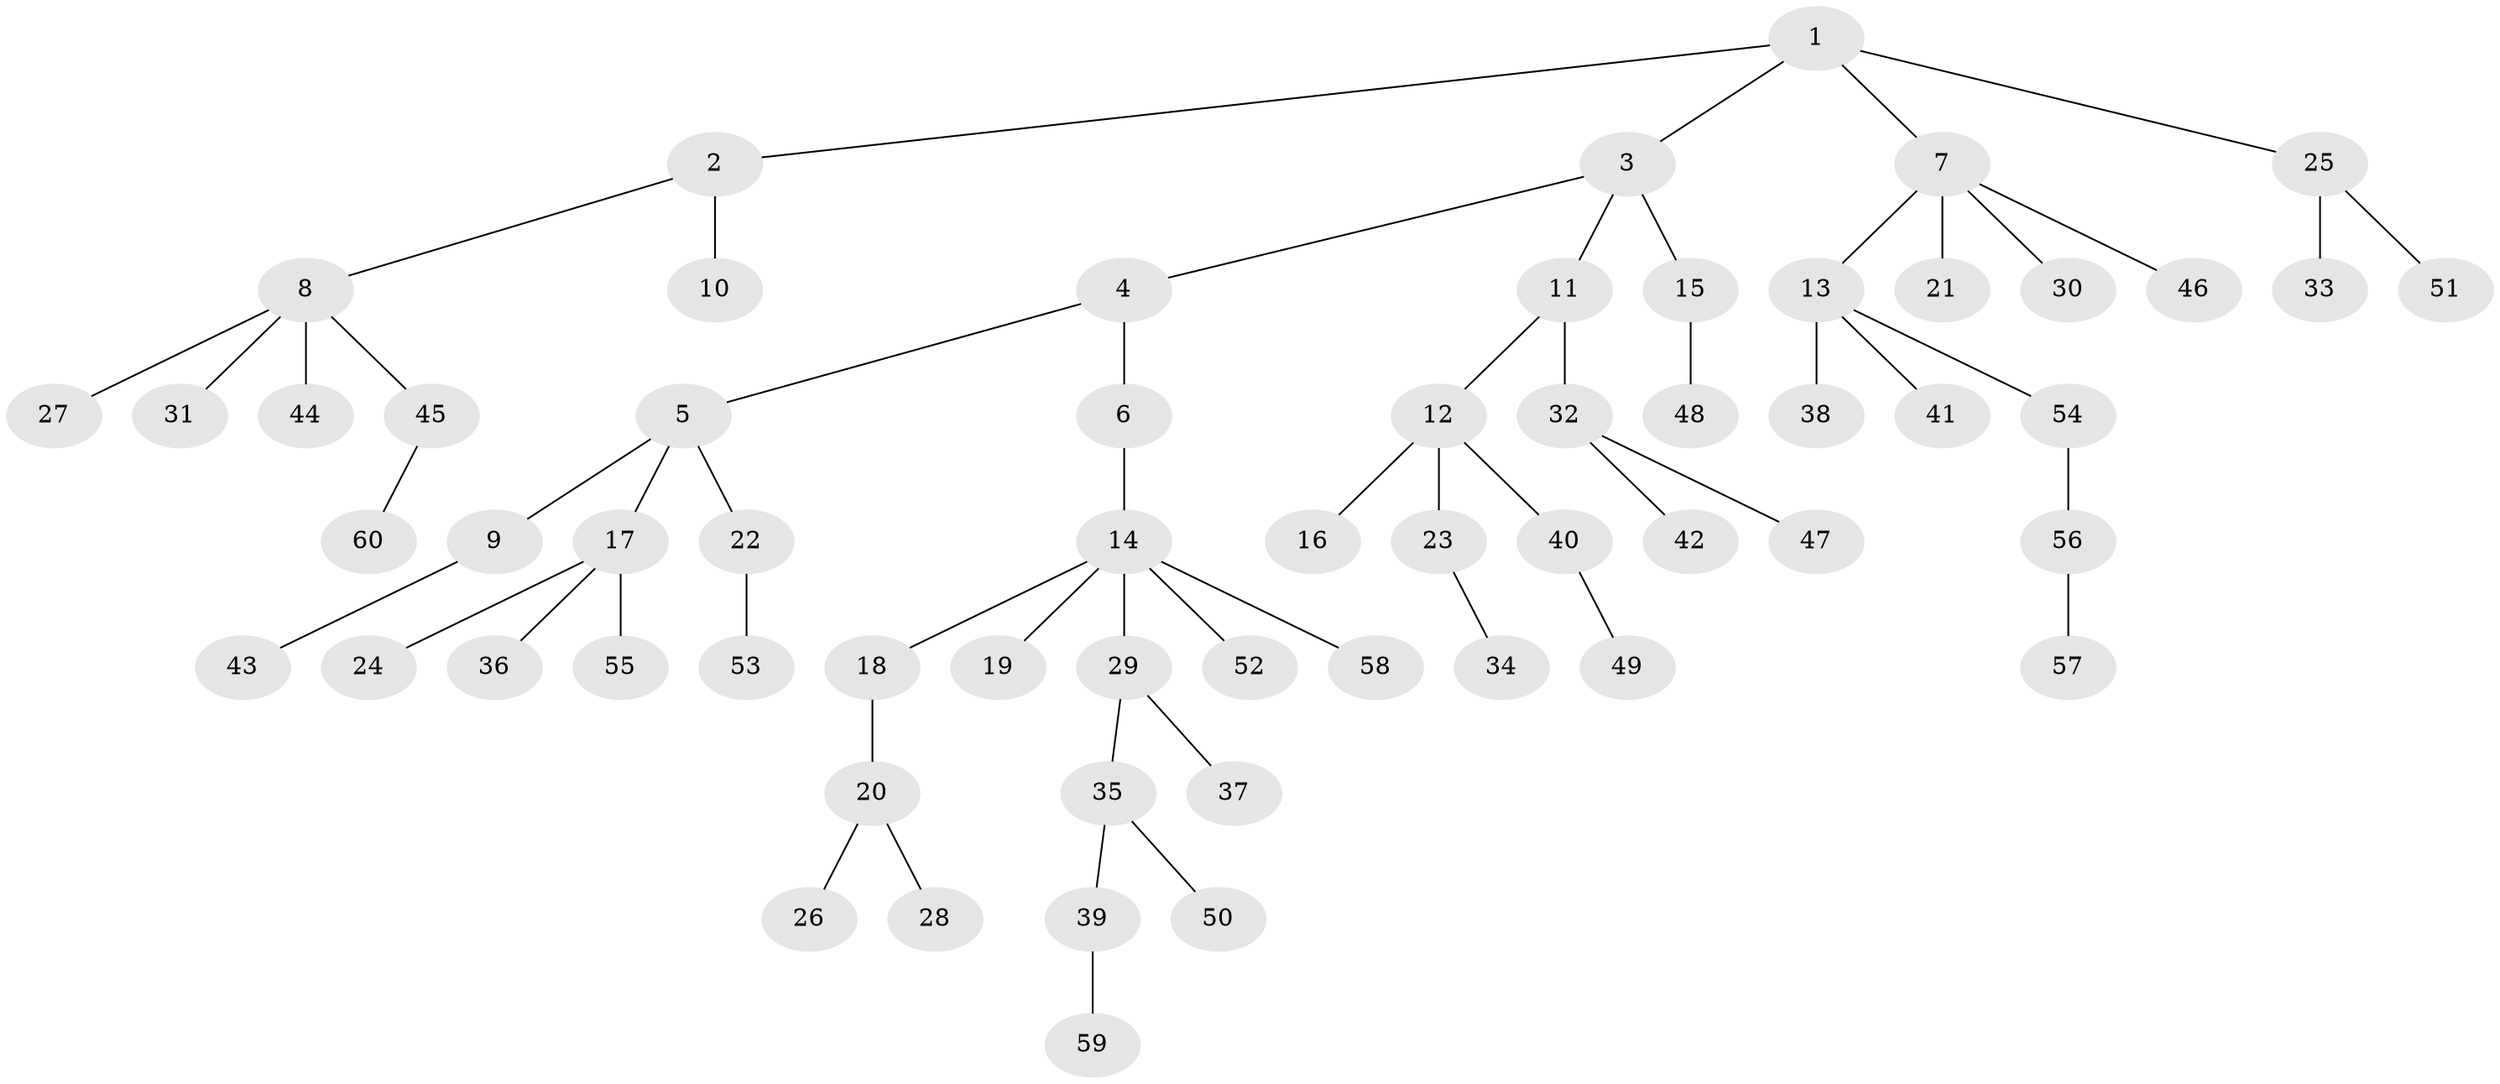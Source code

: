// Generated by graph-tools (version 1.1) at 2025/15/03/09/25 04:15:24]
// undirected, 60 vertices, 59 edges
graph export_dot {
graph [start="1"]
  node [color=gray90,style=filled];
  1;
  2;
  3;
  4;
  5;
  6;
  7;
  8;
  9;
  10;
  11;
  12;
  13;
  14;
  15;
  16;
  17;
  18;
  19;
  20;
  21;
  22;
  23;
  24;
  25;
  26;
  27;
  28;
  29;
  30;
  31;
  32;
  33;
  34;
  35;
  36;
  37;
  38;
  39;
  40;
  41;
  42;
  43;
  44;
  45;
  46;
  47;
  48;
  49;
  50;
  51;
  52;
  53;
  54;
  55;
  56;
  57;
  58;
  59;
  60;
  1 -- 2;
  1 -- 3;
  1 -- 7;
  1 -- 25;
  2 -- 8;
  2 -- 10;
  3 -- 4;
  3 -- 11;
  3 -- 15;
  4 -- 5;
  4 -- 6;
  5 -- 9;
  5 -- 17;
  5 -- 22;
  6 -- 14;
  7 -- 13;
  7 -- 21;
  7 -- 30;
  7 -- 46;
  8 -- 27;
  8 -- 31;
  8 -- 44;
  8 -- 45;
  9 -- 43;
  11 -- 12;
  11 -- 32;
  12 -- 16;
  12 -- 23;
  12 -- 40;
  13 -- 38;
  13 -- 41;
  13 -- 54;
  14 -- 18;
  14 -- 19;
  14 -- 29;
  14 -- 52;
  14 -- 58;
  15 -- 48;
  17 -- 24;
  17 -- 36;
  17 -- 55;
  18 -- 20;
  20 -- 26;
  20 -- 28;
  22 -- 53;
  23 -- 34;
  25 -- 33;
  25 -- 51;
  29 -- 35;
  29 -- 37;
  32 -- 42;
  32 -- 47;
  35 -- 39;
  35 -- 50;
  39 -- 59;
  40 -- 49;
  45 -- 60;
  54 -- 56;
  56 -- 57;
}

